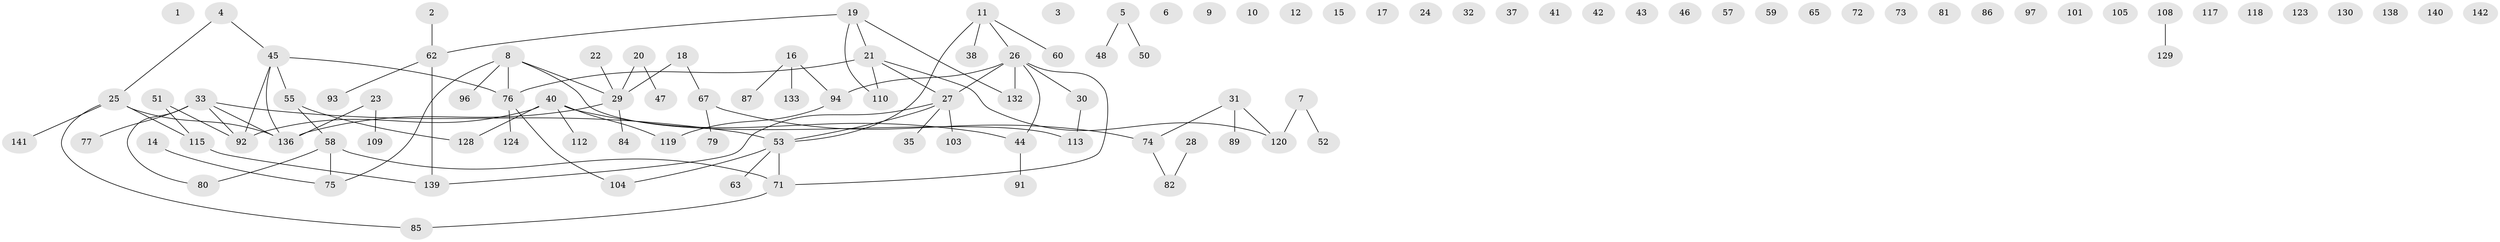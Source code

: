 // original degree distribution, {1: 0.2746478873239437, 0: 0.20422535211267606, 2: 0.2112676056338028, 5: 0.04225352112676056, 4: 0.08450704225352113, 3: 0.1619718309859155, 6: 0.02112676056338028}
// Generated by graph-tools (version 1.1) at 2025/41/03/06/25 10:41:22]
// undirected, 106 vertices, 92 edges
graph export_dot {
graph [start="1"]
  node [color=gray90,style=filled];
  1 [super="+13"];
  2;
  3;
  4;
  5;
  6 [super="+70"];
  7 [super="+66"];
  8 [super="+34"];
  9;
  10 [super="+111"];
  11;
  12;
  14;
  15;
  16 [super="+90"];
  17;
  18 [super="+107"];
  19 [super="+137"];
  20;
  21 [super="+116"];
  22 [super="+114"];
  23 [super="+36"];
  24;
  25 [super="+134"];
  26 [super="+61"];
  27 [super="+49"];
  28;
  29 [super="+39"];
  30;
  31 [super="+68"];
  32;
  33 [super="+100"];
  35 [super="+106"];
  37;
  38 [super="+78"];
  40 [super="+88"];
  41;
  42;
  43;
  44 [super="+69"];
  45 [super="+99"];
  46;
  47 [super="+56"];
  48;
  50;
  51 [super="+54"];
  52 [super="+102"];
  53 [super="+83"];
  55 [super="+64"];
  57;
  58 [super="+121"];
  59;
  60 [super="+95"];
  62 [super="+98"];
  63;
  65;
  67;
  71 [super="+131"];
  72;
  73;
  74;
  75 [super="+122"];
  76 [super="+125"];
  77;
  79;
  80;
  81;
  82;
  84;
  85;
  86;
  87;
  89;
  91;
  92 [super="+126"];
  93;
  94 [super="+135"];
  96;
  97;
  101;
  103;
  104;
  105;
  108;
  109;
  110;
  112;
  113 [super="+127"];
  115;
  117;
  118;
  119;
  120;
  123;
  124;
  128;
  129;
  130;
  132;
  133;
  136;
  138;
  139;
  140;
  141;
  142;
  2 -- 62;
  4 -- 25;
  4 -- 45;
  5 -- 48;
  5 -- 50;
  7 -- 120;
  7 -- 52;
  8 -- 76 [weight=2];
  8 -- 96;
  8 -- 29;
  8 -- 75;
  8 -- 113;
  11 -- 38;
  11 -- 60;
  11 -- 53;
  11 -- 26;
  14 -- 75;
  16 -- 87;
  16 -- 133;
  16 -- 94;
  18 -- 67;
  18 -- 29 [weight=2];
  19 -- 21;
  19 -- 132;
  19 -- 110;
  19 -- 62;
  20 -- 29;
  20 -- 47;
  21 -- 76;
  21 -- 110;
  21 -- 120;
  21 -- 27;
  22 -- 29;
  23 -- 109;
  23 -- 136;
  25 -- 115;
  25 -- 141;
  25 -- 136;
  25 -- 85;
  26 -- 27;
  26 -- 30;
  26 -- 132;
  26 -- 71;
  26 -- 44;
  26 -- 94;
  27 -- 53;
  27 -- 103;
  27 -- 139;
  27 -- 35;
  28 -- 82;
  29 -- 84;
  29 -- 136;
  30 -- 113;
  31 -- 89 [weight=2];
  31 -- 120;
  31 -- 74;
  33 -- 80;
  33 -- 53;
  33 -- 136;
  33 -- 92;
  33 -- 77;
  40 -- 44;
  40 -- 112;
  40 -- 119;
  40 -- 92;
  40 -- 128;
  44 -- 91;
  45 -- 55 [weight=2];
  45 -- 92;
  45 -- 136;
  45 -- 76;
  51 -- 92;
  51 -- 115;
  53 -- 63;
  53 -- 104;
  53 -- 71;
  55 -- 58;
  55 -- 128;
  58 -- 80;
  58 -- 75;
  58 -- 71;
  62 -- 139;
  62 -- 93;
  67 -- 74;
  67 -- 79;
  71 -- 85;
  74 -- 82;
  76 -- 124;
  76 -- 104;
  94 -- 119;
  108 -- 129;
  115 -- 139;
}
